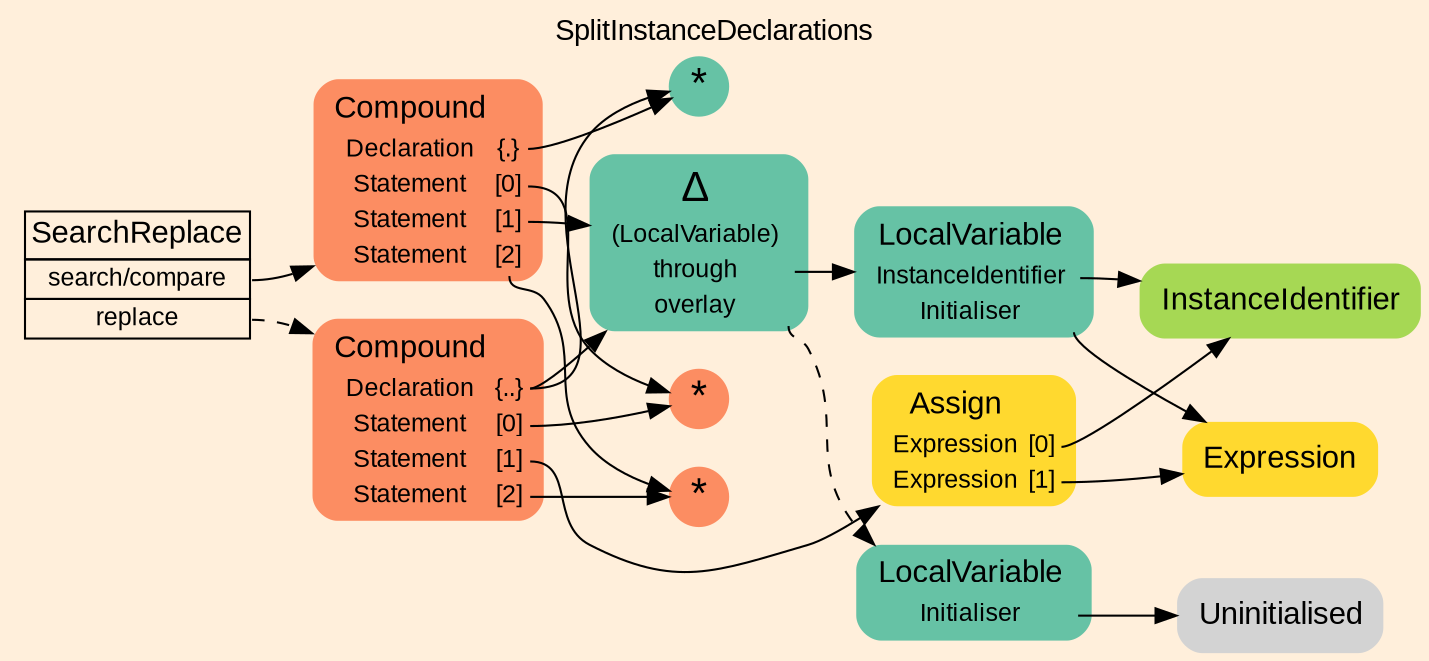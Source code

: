 digraph "SplitInstanceDeclarations" {
label = "SplitInstanceDeclarations"
labelloc = t
graph [
    rankdir = "LR"
    ranksep = 0.3
    bgcolor = antiquewhite1
    color = black
    fontcolor = black
    fontname = "Arial"
];
node [
    fontname = "Arial"
];
edge [
    fontname = "Arial"
];

// -------------------- transformation figure --------------------
// -------- block CR#B-4-21 ----------
"CR#B-4-21" [
    shape = "plaintext"
    fillcolor = antiquewhite1
    fontsize = "12"
    fontcolor = black
    label = <<TABLE BORDER="0" CELLBORDER="1" CELLSPACING="0">
     <TR><TD><FONT POINT-SIZE="15" COLOR="black">SearchReplace</FONT></TD></TR>
     <TR><TD PORT="port0"><FONT POINT-SIZE="12" COLOR="black">search/compare</FONT></TD></TR>
     <TR><TD PORT="port1"><FONT POINT-SIZE="12" COLOR="black">replace</FONT></TD></TR>
    </TABLE>>
    style = "filled"
    color = black
];

// -------- block #B-2-467 ----------
"#B-2-467" [
    shape = "plaintext"
    fillcolor = "/set28/2"
    fontsize = "12"
    fontcolor = black
    label = <<TABLE BORDER="0" CELLBORDER="0" CELLSPACING="0">
     <TR><TD><FONT POINT-SIZE="15" COLOR="black">Compound</FONT></TD></TR>
     <TR><TD><FONT POINT-SIZE="12" COLOR="black">Declaration</FONT></TD><TD PORT="port0"><FONT POINT-SIZE="12" COLOR="black">{.}</FONT></TD></TR>
     <TR><TD><FONT POINT-SIZE="12" COLOR="black">Statement</FONT></TD><TD PORT="port1"><FONT POINT-SIZE="12" COLOR="black">[0]</FONT></TD></TR>
     <TR><TD><FONT POINT-SIZE="12" COLOR="black">Statement</FONT></TD><TD PORT="port2"><FONT POINT-SIZE="12" COLOR="black">[1]</FONT></TD></TR>
     <TR><TD><FONT POINT-SIZE="12" COLOR="black">Statement</FONT></TD><TD PORT="port3"><FONT POINT-SIZE="12" COLOR="black">[2]</FONT></TD></TR>
    </TABLE>>
    style = "rounded,filled"
];

// -------- block #B-2-472 ----------
"#B-2-472" [
    shape = "circle"
    fillcolor = "/set28/1"
    fontsize = "12"
    fontcolor = black
    label = <<FONT POINT-SIZE="20" COLOR="black">*</FONT>>
    style = "filled"
    penwidth = 0.0
    fixedsize = true
    width = 0.4
    height = 0.4
];

// -------- block #B-2-473 ----------
"#B-2-473" [
    shape = "circle"
    fillcolor = "/set28/2"
    fontsize = "12"
    fontcolor = black
    label = <<FONT POINT-SIZE="20" COLOR="black">*</FONT>>
    style = "filled"
    penwidth = 0.0
    fixedsize = true
    width = 0.4
    height = 0.4
];

// -------- block #B-2-469 ----------
"#B-2-469" [
    shape = "plaintext"
    fillcolor = "/set28/1"
    fontsize = "12"
    fontcolor = black
    label = <<TABLE BORDER="0" CELLBORDER="0" CELLSPACING="0">
     <TR><TD><FONT POINT-SIZE="20" COLOR="black">Δ</FONT></TD></TR>
     <TR><TD><FONT POINT-SIZE="12" COLOR="black">(LocalVariable)</FONT></TD><TD PORT="port0"></TD></TR>
     <TR><TD><FONT POINT-SIZE="12" COLOR="black">through</FONT></TD><TD PORT="port1"></TD></TR>
     <TR><TD><FONT POINT-SIZE="12" COLOR="black">overlay</FONT></TD><TD PORT="port2"></TD></TR>
    </TABLE>>
    style = "rounded,filled"
];

// -------- block #B-2-468 ----------
"#B-2-468" [
    shape = "plaintext"
    fillcolor = "/set28/1"
    fontsize = "12"
    fontcolor = black
    label = <<TABLE BORDER="0" CELLBORDER="0" CELLSPACING="0">
     <TR><TD><FONT POINT-SIZE="15" COLOR="black">LocalVariable</FONT></TD></TR>
     <TR><TD><FONT POINT-SIZE="12" COLOR="black">InstanceIdentifier</FONT></TD><TD PORT="port0"></TD></TR>
     <TR><TD><FONT POINT-SIZE="12" COLOR="black">Initialiser</FONT></TD><TD PORT="port1"></TD></TR>
    </TABLE>>
    style = "rounded,filled"
];

// -------- block #B-2-470 ----------
"#B-2-470" [
    shape = "plaintext"
    fillcolor = "/set28/5"
    fontsize = "12"
    fontcolor = black
    label = <<TABLE BORDER="0" CELLBORDER="0" CELLSPACING="0">
     <TR><TD><FONT POINT-SIZE="15" COLOR="black">InstanceIdentifier</FONT></TD></TR>
    </TABLE>>
    style = "rounded,filled"
];

// -------- block #B-2-471 ----------
"#B-2-471" [
    shape = "plaintext"
    fillcolor = "/set28/6"
    fontsize = "12"
    fontcolor = black
    label = <<TABLE BORDER="0" CELLBORDER="0" CELLSPACING="0">
     <TR><TD><FONT POINT-SIZE="15" COLOR="black">Expression</FONT></TD></TR>
    </TABLE>>
    style = "rounded,filled"
];

// -------- block #B-2-476 ----------
"#B-2-476" [
    shape = "plaintext"
    fillcolor = "/set28/1"
    fontsize = "12"
    fontcolor = black
    label = <<TABLE BORDER="0" CELLBORDER="0" CELLSPACING="0">
     <TR><TD><FONT POINT-SIZE="15" COLOR="black">LocalVariable</FONT></TD></TR>
     <TR><TD><FONT POINT-SIZE="12" COLOR="black">Initialiser</FONT></TD><TD PORT="port0"></TD></TR>
    </TABLE>>
    style = "rounded,filled"
];

// -------- block #B-2-477 ----------
"#B-2-477" [
    shape = "plaintext"
    fontsize = "12"
    fontcolor = black
    label = <<TABLE BORDER="0" CELLBORDER="0" CELLSPACING="0">
     <TR><TD><FONT POINT-SIZE="15" COLOR="black">Uninitialised</FONT></TD></TR>
    </TABLE>>
    style = "rounded,filled"
];

// -------- block #B-2-474 ----------
"#B-2-474" [
    shape = "circle"
    fillcolor = "/set28/2"
    fontsize = "12"
    fontcolor = black
    label = <<FONT POINT-SIZE="20" COLOR="black">*</FONT>>
    style = "filled"
    penwidth = 0.0
    fixedsize = true
    width = 0.4
    height = 0.4
];

// -------- block #B-2-475 ----------
"#B-2-475" [
    shape = "plaintext"
    fillcolor = "/set28/2"
    fontsize = "12"
    fontcolor = black
    label = <<TABLE BORDER="0" CELLBORDER="0" CELLSPACING="0">
     <TR><TD><FONT POINT-SIZE="15" COLOR="black">Compound</FONT></TD></TR>
     <TR><TD><FONT POINT-SIZE="12" COLOR="black">Declaration</FONT></TD><TD PORT="port0"><FONT POINT-SIZE="12" COLOR="black">{..}</FONT></TD></TR>
     <TR><TD><FONT POINT-SIZE="12" COLOR="black">Statement</FONT></TD><TD PORT="port1"><FONT POINT-SIZE="12" COLOR="black">[0]</FONT></TD></TR>
     <TR><TD><FONT POINT-SIZE="12" COLOR="black">Statement</FONT></TD><TD PORT="port2"><FONT POINT-SIZE="12" COLOR="black">[1]</FONT></TD></TR>
     <TR><TD><FONT POINT-SIZE="12" COLOR="black">Statement</FONT></TD><TD PORT="port3"><FONT POINT-SIZE="12" COLOR="black">[2]</FONT></TD></TR>
    </TABLE>>
    style = "rounded,filled"
];

// -------- block #B-2-478 ----------
"#B-2-478" [
    shape = "plaintext"
    fillcolor = "/set28/6"
    fontsize = "12"
    fontcolor = black
    label = <<TABLE BORDER="0" CELLBORDER="0" CELLSPACING="0">
     <TR><TD><FONT POINT-SIZE="15" COLOR="black">Assign</FONT></TD></TR>
     <TR><TD><FONT POINT-SIZE="12" COLOR="black">Expression</FONT></TD><TD PORT="port0"><FONT POINT-SIZE="12" COLOR="black">[0]</FONT></TD></TR>
     <TR><TD><FONT POINT-SIZE="12" COLOR="black">Expression</FONT></TD><TD PORT="port1"><FONT POINT-SIZE="12" COLOR="black">[1]</FONT></TD></TR>
    </TABLE>>
    style = "rounded,filled"
];

"CR#B-4-21":port0 -> "#B-2-467" [
    color = black
    fontcolor = black
];

"CR#B-4-21":port1 -> "#B-2-475" [
    style="dashed"
    color = black
    fontcolor = black
];

"#B-2-467":port0 -> "#B-2-472" [
    color = black
    fontcolor = black
];

"#B-2-467":port1 -> "#B-2-473" [
    color = black
    fontcolor = black
];

"#B-2-467":port2 -> "#B-2-469" [
    color = black
    fontcolor = black
];

"#B-2-467":port3 -> "#B-2-474" [
    color = black
    fontcolor = black
];

"#B-2-469":port1 -> "#B-2-468" [
    color = black
    fontcolor = black
];

"#B-2-469":port2 -> "#B-2-476" [
    style="dashed"
    color = black
    fontcolor = black
];

"#B-2-468":port0 -> "#B-2-470" [
    color = black
    fontcolor = black
];

"#B-2-468":port1 -> "#B-2-471" [
    color = black
    fontcolor = black
];

"#B-2-476":port0 -> "#B-2-477" [
    color = black
    fontcolor = black
];

"#B-2-475":port0 -> "#B-2-469" [
    color = black
    fontcolor = black
];

"#B-2-475":port0 -> "#B-2-472" [
    color = black
    fontcolor = black
];

"#B-2-475":port1 -> "#B-2-473" [
    color = black
    fontcolor = black
];

"#B-2-475":port2 -> "#B-2-478" [
    color = black
    fontcolor = black
];

"#B-2-475":port3 -> "#B-2-474" [
    color = black
    fontcolor = black
];

"#B-2-478":port0 -> "#B-2-470" [
    color = black
    fontcolor = black
];

"#B-2-478":port1 -> "#B-2-471" [
    color = black
    fontcolor = black
];


}
